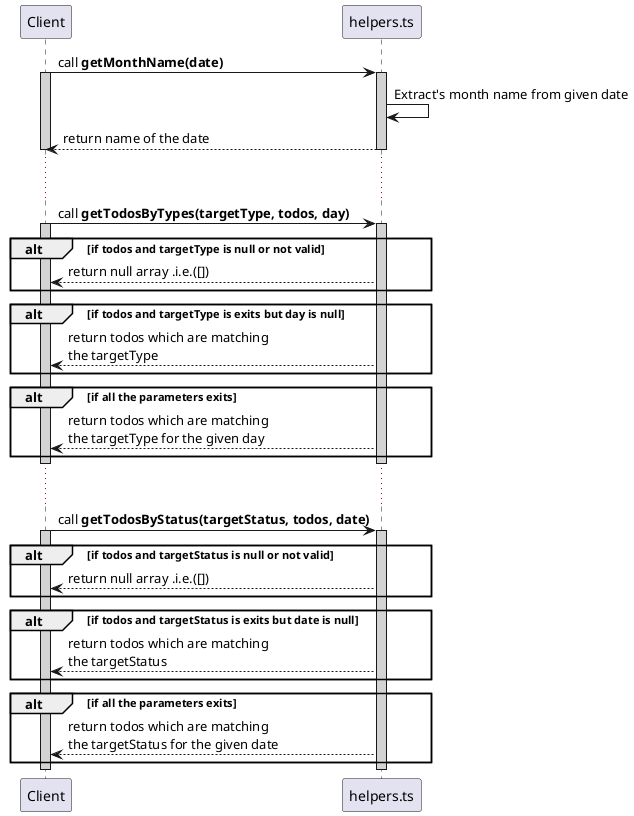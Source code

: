 @startuml UserCalendarPage
participant Client
participant helpers.ts

Client -> helpers.ts: call **getMonthName(date)**
activate Client #D3D3D3
activate helpers.ts #D3D3D3

helpers.ts -> helpers.ts :  Extract's month name from given date
helpers.ts --> Client : return name of the date
deactivate helpers.ts
deactivate Client

... ...

Client -> helpers.ts: call **getTodosByTypes(targetType, todos, day)**
activate Client #D3D3D3
activate helpers.ts #D3D3D3

alt if todos and targetType is null or not valid
    helpers.ts --> Client : return null array .i.e.([])
end

alt if todos and targetType is exits but day is null
    helpers.ts --> Client: return todos which are matching \nthe targetType 
end

alt if all the parameters exits
    helpers.ts --> Client: return todos which are matching \nthe targetType for the given day
end
deactivate helpers.ts
deactivate Client

... ...

Client -> helpers.ts: call **getTodosByStatus(targetStatus, todos, date)**
activate Client #D3D3D3
activate helpers.ts #D3D3D3

alt if todos and targetStatus is null or not valid
    helpers.ts --> Client : return null array .i.e.([])
end

alt if todos and targetStatus is exits but date is null
    helpers.ts --> Client: return todos which are matching \nthe targetStatus 
end

alt if all the parameters exits
    helpers.ts --> Client: return todos which are matching \nthe targetStatus for the given date
end
deactivate helpers.ts
deactivate Client
@enduml